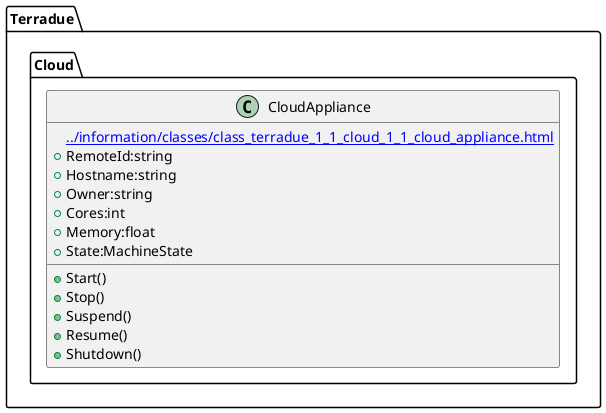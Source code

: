 @startuml
set namespaceSeparator ::
class Terradue::Cloud::CloudAppliance {
[[../information/classes/class_terradue_1_1_cloud_1_1_cloud_appliance.html]]
 +RemoteId:string
 +Hostname:string
 +Owner:string
 +Cores:int
 +Memory:float
 +State:MachineState
 +Start()
 +Stop()
 +Suspend()
 +Resume()
 +Shutdown()
}
@enduml
